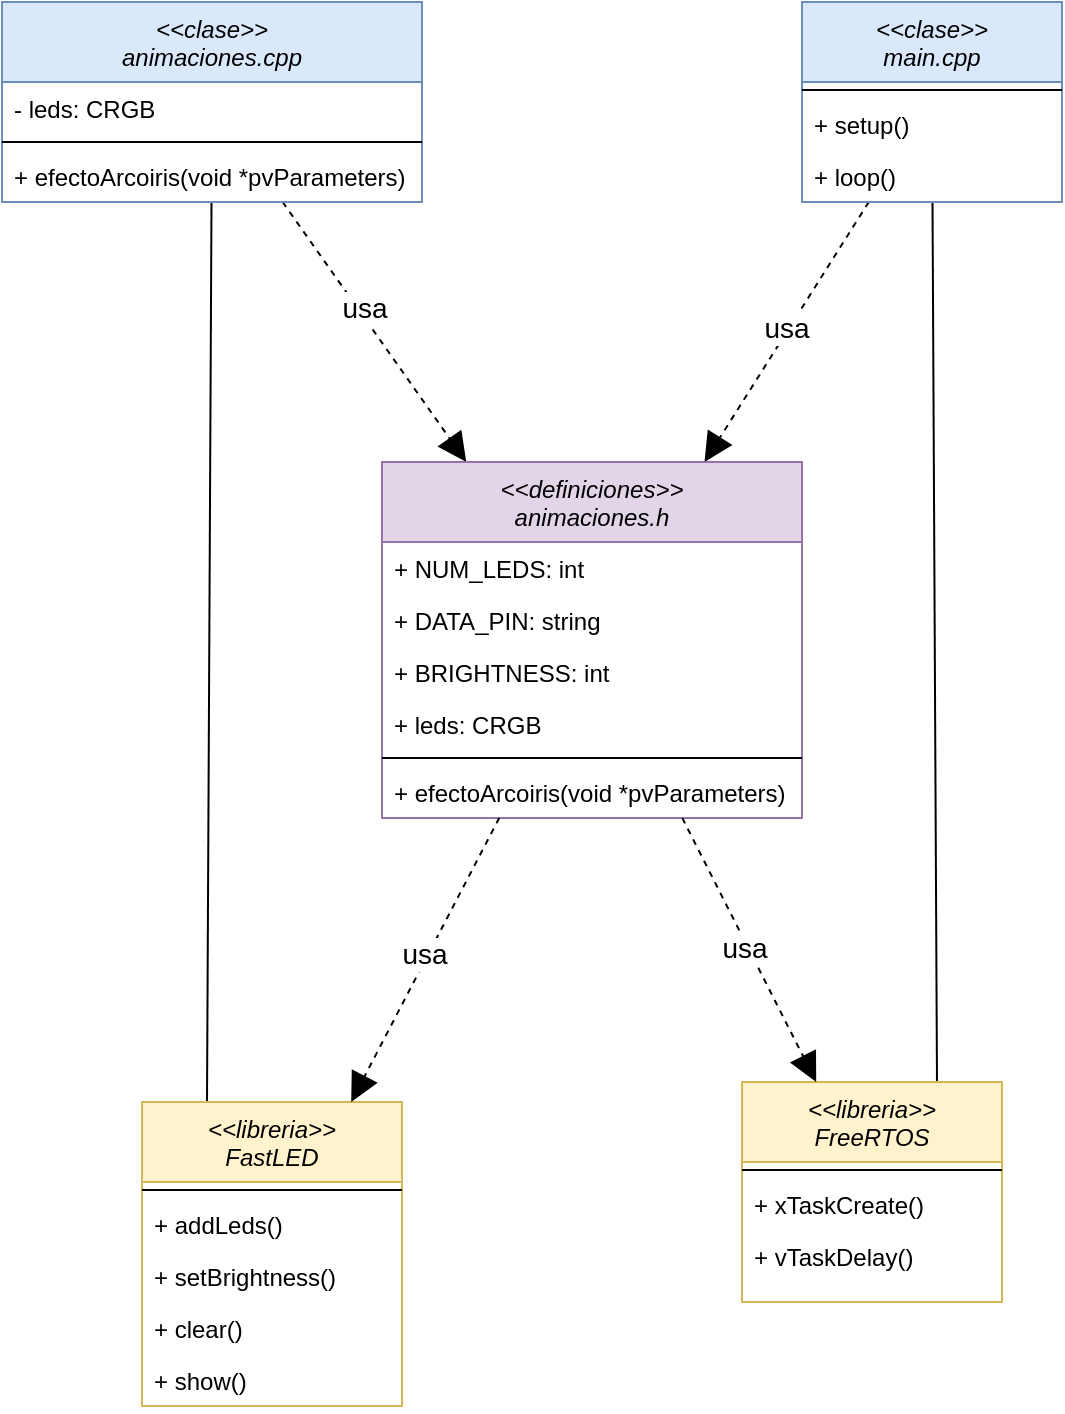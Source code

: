 <mxfile version="27.0.2" pages="4">
  <diagram name="Diagrama de clases" id="mBqgIYsODDlXeBaCzA0f">
    <mxGraphModel dx="1426" dy="840" grid="1" gridSize="10" guides="1" tooltips="1" connect="1" arrows="1" fold="1" page="1" pageScale="1" pageWidth="850" pageHeight="1100" math="0" shadow="0">
      <root>
        <mxCell id="0" />
        <mxCell id="1" parent="0" />
        <mxCell id="l3qbPvgiTWUTUQZr4_9m-32" style="rounded=0;orthogonalLoop=1;jettySize=auto;html=1;startSize=12;endSize=12;endArrow=block;endFill=1;dashed=1;" parent="1" source="l3qbPvgiTWUTUQZr4_9m-1" target="l3qbPvgiTWUTUQZr4_9m-13" edge="1">
          <mxGeometry relative="1" as="geometry" />
        </mxCell>
        <mxCell id="l3qbPvgiTWUTUQZr4_9m-33" value="&lt;font style=&quot;font-size: 14px;&quot;&gt;usa&lt;/font&gt;" style="edgeLabel;html=1;align=center;verticalAlign=middle;resizable=0;points=[];" parent="l3qbPvgiTWUTUQZr4_9m-32" vertex="1" connectable="0">
          <mxGeometry x="-0.164" y="2" relative="1" as="geometry">
            <mxPoint as="offset" />
          </mxGeometry>
        </mxCell>
        <mxCell id="l3qbPvgiTWUTUQZr4_9m-40" style="rounded=0;orthogonalLoop=1;jettySize=auto;html=1;entryX=0.25;entryY=0;entryDx=0;entryDy=0;endArrow=none;startFill=0;" parent="1" source="l3qbPvgiTWUTUQZr4_9m-1" target="l3qbPvgiTWUTUQZr4_9m-20" edge="1">
          <mxGeometry relative="1" as="geometry" />
        </mxCell>
        <mxCell id="l3qbPvgiTWUTUQZr4_9m-1" value="&lt;&lt;clase&gt;&gt;&#xa;animaciones.cpp" style="swimlane;fontStyle=2;align=center;verticalAlign=top;childLayout=stackLayout;horizontal=1;startSize=40;horizontalStack=0;resizeParent=1;resizeLast=0;collapsible=1;marginBottom=0;rounded=0;shadow=0;strokeWidth=1;fillColor=#dae8fc;strokeColor=#6c8ebf;" parent="1" vertex="1">
          <mxGeometry x="160" y="100" width="210" height="100" as="geometry">
            <mxRectangle x="230" y="140" width="160" height="26" as="alternateBounds" />
          </mxGeometry>
        </mxCell>
        <mxCell id="l3qbPvgiTWUTUQZr4_9m-2" value="- leds: CRGB" style="text;align=left;verticalAlign=top;spacingLeft=4;spacingRight=4;overflow=hidden;rotatable=0;points=[[0,0.5],[1,0.5]];portConstraint=eastwest;" parent="l3qbPvgiTWUTUQZr4_9m-1" vertex="1">
          <mxGeometry y="40" width="210" height="26" as="geometry" />
        </mxCell>
        <mxCell id="l3qbPvgiTWUTUQZr4_9m-5" value="" style="line;html=1;strokeWidth=1;align=left;verticalAlign=middle;spacingTop=-1;spacingLeft=3;spacingRight=3;rotatable=0;labelPosition=right;points=[];portConstraint=eastwest;" parent="l3qbPvgiTWUTUQZr4_9m-1" vertex="1">
          <mxGeometry y="66" width="210" height="8" as="geometry" />
        </mxCell>
        <mxCell id="l3qbPvgiTWUTUQZr4_9m-6" value="+ efectoArcoiris(void *pvParameters)" style="text;align=left;verticalAlign=top;spacingLeft=4;spacingRight=4;overflow=hidden;rotatable=0;points=[[0,0.5],[1,0.5]];portConstraint=eastwest;" parent="l3qbPvgiTWUTUQZr4_9m-1" vertex="1">
          <mxGeometry y="74" width="210" height="26" as="geometry" />
        </mxCell>
        <mxCell id="l3qbPvgiTWUTUQZr4_9m-34" style="rounded=0;orthogonalLoop=1;jettySize=auto;html=1;dashed=1;endArrow=block;endFill=1;startSize=10;endSize=12;" parent="1" source="l3qbPvgiTWUTUQZr4_9m-8" target="l3qbPvgiTWUTUQZr4_9m-13" edge="1">
          <mxGeometry relative="1" as="geometry" />
        </mxCell>
        <mxCell id="l3qbPvgiTWUTUQZr4_9m-35" value="&lt;font style=&quot;font-size: 14px;&quot;&gt;usa&lt;/font&gt;" style="edgeLabel;html=1;align=center;verticalAlign=middle;resizable=0;points=[];" parent="l3qbPvgiTWUTUQZr4_9m-34" vertex="1" connectable="0">
          <mxGeometry x="-0.026" y="-2" relative="1" as="geometry">
            <mxPoint as="offset" />
          </mxGeometry>
        </mxCell>
        <mxCell id="l3qbPvgiTWUTUQZr4_9m-41" style="rounded=0;orthogonalLoop=1;jettySize=auto;html=1;entryX=0.75;entryY=0;entryDx=0;entryDy=0;endArrow=none;startFill=0;" parent="1" source="l3qbPvgiTWUTUQZr4_9m-8" target="l3qbPvgiTWUTUQZr4_9m-26" edge="1">
          <mxGeometry relative="1" as="geometry" />
        </mxCell>
        <mxCell id="l3qbPvgiTWUTUQZr4_9m-8" value="&lt;&lt;clase&gt;&gt;&#xa;main.cpp" style="swimlane;fontStyle=2;align=center;verticalAlign=top;childLayout=stackLayout;horizontal=1;startSize=40;horizontalStack=0;resizeParent=1;resizeLast=0;collapsible=1;marginBottom=0;rounded=0;shadow=0;strokeWidth=1;fillColor=#dae8fc;strokeColor=#6c8ebf;" parent="1" vertex="1">
          <mxGeometry x="560" y="100" width="130" height="100" as="geometry">
            <mxRectangle x="230" y="140" width="160" height="26" as="alternateBounds" />
          </mxGeometry>
        </mxCell>
        <mxCell id="l3qbPvgiTWUTUQZr4_9m-10" value="" style="line;html=1;strokeWidth=1;align=left;verticalAlign=middle;spacingTop=-1;spacingLeft=3;spacingRight=3;rotatable=0;labelPosition=right;points=[];portConstraint=eastwest;" parent="l3qbPvgiTWUTUQZr4_9m-8" vertex="1">
          <mxGeometry y="40" width="130" height="8" as="geometry" />
        </mxCell>
        <mxCell id="l3qbPvgiTWUTUQZr4_9m-11" value="+ setup()" style="text;align=left;verticalAlign=top;spacingLeft=4;spacingRight=4;overflow=hidden;rotatable=0;points=[[0,0.5],[1,0.5]];portConstraint=eastwest;" parent="l3qbPvgiTWUTUQZr4_9m-8" vertex="1">
          <mxGeometry y="48" width="130" height="26" as="geometry" />
        </mxCell>
        <mxCell id="l3qbPvgiTWUTUQZr4_9m-12" value="+ loop()" style="text;align=left;verticalAlign=top;spacingLeft=4;spacingRight=4;overflow=hidden;rotatable=0;points=[[0,0.5],[1,0.5]];portConstraint=eastwest;" parent="l3qbPvgiTWUTUQZr4_9m-8" vertex="1">
          <mxGeometry y="74" width="130" height="26" as="geometry" />
        </mxCell>
        <mxCell id="l3qbPvgiTWUTUQZr4_9m-13" value="&lt;&lt;definiciones&gt;&gt;&#xa;animaciones.h" style="swimlane;fontStyle=2;align=center;verticalAlign=top;childLayout=stackLayout;horizontal=1;startSize=40;horizontalStack=0;resizeParent=1;resizeLast=0;collapsible=1;marginBottom=0;rounded=0;shadow=0;strokeWidth=1;fillColor=#e1d5e7;strokeColor=#9673a6;" parent="1" vertex="1">
          <mxGeometry x="350" y="330" width="210" height="178" as="geometry">
            <mxRectangle x="230" y="140" width="160" height="26" as="alternateBounds" />
          </mxGeometry>
        </mxCell>
        <mxCell id="l3qbPvgiTWUTUQZr4_9m-17" value="+ NUM_LEDS: int" style="text;align=left;verticalAlign=top;spacingLeft=4;spacingRight=4;overflow=hidden;rotatable=0;points=[[0,0.5],[1,0.5]];portConstraint=eastwest;" parent="l3qbPvgiTWUTUQZr4_9m-13" vertex="1">
          <mxGeometry y="40" width="210" height="26" as="geometry" />
        </mxCell>
        <mxCell id="l3qbPvgiTWUTUQZr4_9m-18" value="+ DATA_PIN: string" style="text;align=left;verticalAlign=top;spacingLeft=4;spacingRight=4;overflow=hidden;rotatable=0;points=[[0,0.5],[1,0.5]];portConstraint=eastwest;" parent="l3qbPvgiTWUTUQZr4_9m-13" vertex="1">
          <mxGeometry y="66" width="210" height="26" as="geometry" />
        </mxCell>
        <mxCell id="l3qbPvgiTWUTUQZr4_9m-19" value="+ BRIGHTNESS: int" style="text;align=left;verticalAlign=top;spacingLeft=4;spacingRight=4;overflow=hidden;rotatable=0;points=[[0,0.5],[1,0.5]];portConstraint=eastwest;" parent="l3qbPvgiTWUTUQZr4_9m-13" vertex="1">
          <mxGeometry y="92" width="210" height="26" as="geometry" />
        </mxCell>
        <mxCell id="l3qbPvgiTWUTUQZr4_9m-14" value="+ leds: CRGB" style="text;align=left;verticalAlign=top;spacingLeft=4;spacingRight=4;overflow=hidden;rotatable=0;points=[[0,0.5],[1,0.5]];portConstraint=eastwest;" parent="l3qbPvgiTWUTUQZr4_9m-13" vertex="1">
          <mxGeometry y="118" width="210" height="26" as="geometry" />
        </mxCell>
        <mxCell id="l3qbPvgiTWUTUQZr4_9m-15" value="" style="line;html=1;strokeWidth=1;align=left;verticalAlign=middle;spacingTop=-1;spacingLeft=3;spacingRight=3;rotatable=0;labelPosition=right;points=[];portConstraint=eastwest;" parent="l3qbPvgiTWUTUQZr4_9m-13" vertex="1">
          <mxGeometry y="144" width="210" height="8" as="geometry" />
        </mxCell>
        <mxCell id="l3qbPvgiTWUTUQZr4_9m-16" value="+ efectoArcoiris(void *pvParameters)" style="text;align=left;verticalAlign=top;spacingLeft=4;spacingRight=4;overflow=hidden;rotatable=0;points=[[0,0.5],[1,0.5]];portConstraint=eastwest;" parent="l3qbPvgiTWUTUQZr4_9m-13" vertex="1">
          <mxGeometry y="152" width="210" height="26" as="geometry" />
        </mxCell>
        <mxCell id="l3qbPvgiTWUTUQZr4_9m-20" value="&lt;&lt;libreria&gt;&gt;&#xa;FastLED" style="swimlane;fontStyle=2;align=center;verticalAlign=top;childLayout=stackLayout;horizontal=1;startSize=40;horizontalStack=0;resizeParent=1;resizeLast=0;collapsible=1;marginBottom=0;rounded=0;shadow=0;strokeWidth=1;fillColor=#fff2cc;strokeColor=#d6b656;" parent="1" vertex="1">
          <mxGeometry x="230" y="650" width="130" height="152" as="geometry">
            <mxRectangle x="230" y="140" width="160" height="26" as="alternateBounds" />
          </mxGeometry>
        </mxCell>
        <mxCell id="l3qbPvgiTWUTUQZr4_9m-21" value="" style="line;html=1;strokeWidth=1;align=left;verticalAlign=middle;spacingTop=-1;spacingLeft=3;spacingRight=3;rotatable=0;labelPosition=right;points=[];portConstraint=eastwest;" parent="l3qbPvgiTWUTUQZr4_9m-20" vertex="1">
          <mxGeometry y="40" width="130" height="8" as="geometry" />
        </mxCell>
        <mxCell id="l3qbPvgiTWUTUQZr4_9m-22" value="+ addLeds()" style="text;align=left;verticalAlign=top;spacingLeft=4;spacingRight=4;overflow=hidden;rotatable=0;points=[[0,0.5],[1,0.5]];portConstraint=eastwest;" parent="l3qbPvgiTWUTUQZr4_9m-20" vertex="1">
          <mxGeometry y="48" width="130" height="26" as="geometry" />
        </mxCell>
        <mxCell id="l3qbPvgiTWUTUQZr4_9m-23" value="+ setBrightness()" style="text;align=left;verticalAlign=top;spacingLeft=4;spacingRight=4;overflow=hidden;rotatable=0;points=[[0,0.5],[1,0.5]];portConstraint=eastwest;" parent="l3qbPvgiTWUTUQZr4_9m-20" vertex="1">
          <mxGeometry y="74" width="130" height="26" as="geometry" />
        </mxCell>
        <mxCell id="l3qbPvgiTWUTUQZr4_9m-25" value="+ clear()" style="text;align=left;verticalAlign=top;spacingLeft=4;spacingRight=4;overflow=hidden;rotatable=0;points=[[0,0.5],[1,0.5]];portConstraint=eastwest;" parent="l3qbPvgiTWUTUQZr4_9m-20" vertex="1">
          <mxGeometry y="100" width="130" height="26" as="geometry" />
        </mxCell>
        <mxCell id="l3qbPvgiTWUTUQZr4_9m-24" value="+ show()" style="text;align=left;verticalAlign=top;spacingLeft=4;spacingRight=4;overflow=hidden;rotatable=0;points=[[0,0.5],[1,0.5]];portConstraint=eastwest;" parent="l3qbPvgiTWUTUQZr4_9m-20" vertex="1">
          <mxGeometry y="126" width="130" height="26" as="geometry" />
        </mxCell>
        <mxCell id="l3qbPvgiTWUTUQZr4_9m-26" value="&lt;&lt;libreria&gt;&gt;&#xa;FreeRTOS" style="swimlane;fontStyle=2;align=center;verticalAlign=top;childLayout=stackLayout;horizontal=1;startSize=40;horizontalStack=0;resizeParent=1;resizeLast=0;collapsible=1;marginBottom=0;rounded=0;shadow=0;strokeWidth=1;fillColor=#fff2cc;strokeColor=#d6b656;" parent="1" vertex="1">
          <mxGeometry x="530" y="640" width="130" height="110" as="geometry">
            <mxRectangle x="230" y="140" width="160" height="26" as="alternateBounds" />
          </mxGeometry>
        </mxCell>
        <mxCell id="l3qbPvgiTWUTUQZr4_9m-27" value="" style="line;html=1;strokeWidth=1;align=left;verticalAlign=middle;spacingTop=-1;spacingLeft=3;spacingRight=3;rotatable=0;labelPosition=right;points=[];portConstraint=eastwest;" parent="l3qbPvgiTWUTUQZr4_9m-26" vertex="1">
          <mxGeometry y="40" width="130" height="8" as="geometry" />
        </mxCell>
        <mxCell id="l3qbPvgiTWUTUQZr4_9m-28" value="+ xTaskCreate()" style="text;align=left;verticalAlign=top;spacingLeft=4;spacingRight=4;overflow=hidden;rotatable=0;points=[[0,0.5],[1,0.5]];portConstraint=eastwest;" parent="l3qbPvgiTWUTUQZr4_9m-26" vertex="1">
          <mxGeometry y="48" width="130" height="26" as="geometry" />
        </mxCell>
        <mxCell id="l3qbPvgiTWUTUQZr4_9m-29" value="+ vTaskDelay()" style="text;align=left;verticalAlign=top;spacingLeft=4;spacingRight=4;overflow=hidden;rotatable=0;points=[[0,0.5],[1,0.5]];portConstraint=eastwest;" parent="l3qbPvgiTWUTUQZr4_9m-26" vertex="1">
          <mxGeometry y="74" width="130" height="26" as="geometry" />
        </mxCell>
        <mxCell id="N6KV1TKhebPqAnHFctdG-2" style="rounded=0;orthogonalLoop=1;jettySize=auto;html=1;dashed=1;endArrow=block;endFill=1;startSize=10;endSize=12;" edge="1" parent="1" source="l3qbPvgiTWUTUQZr4_9m-13" target="l3qbPvgiTWUTUQZr4_9m-26">
          <mxGeometry relative="1" as="geometry">
            <mxPoint x="603" y="210" as="sourcePoint" />
            <mxPoint x="521" y="340" as="targetPoint" />
          </mxGeometry>
        </mxCell>
        <mxCell id="N6KV1TKhebPqAnHFctdG-3" value="&lt;font style=&quot;font-size: 14px;&quot;&gt;usa&lt;/font&gt;" style="edgeLabel;html=1;align=center;verticalAlign=middle;resizable=0;points=[];" vertex="1" connectable="0" parent="N6KV1TKhebPqAnHFctdG-2">
          <mxGeometry x="-0.026" y="-2" relative="1" as="geometry">
            <mxPoint as="offset" />
          </mxGeometry>
        </mxCell>
        <mxCell id="N6KV1TKhebPqAnHFctdG-4" style="rounded=0;orthogonalLoop=1;jettySize=auto;html=1;dashed=1;endArrow=block;endFill=1;startSize=10;endSize=12;" edge="1" parent="1" source="l3qbPvgiTWUTUQZr4_9m-13" target="l3qbPvgiTWUTUQZr4_9m-20">
          <mxGeometry relative="1" as="geometry">
            <mxPoint x="613" y="220" as="sourcePoint" />
            <mxPoint x="531" y="350" as="targetPoint" />
          </mxGeometry>
        </mxCell>
        <mxCell id="N6KV1TKhebPqAnHFctdG-5" value="&lt;font style=&quot;font-size: 14px;&quot;&gt;usa&lt;/font&gt;" style="edgeLabel;html=1;align=center;verticalAlign=middle;resizable=0;points=[];" vertex="1" connectable="0" parent="N6KV1TKhebPqAnHFctdG-4">
          <mxGeometry x="-0.026" y="-2" relative="1" as="geometry">
            <mxPoint as="offset" />
          </mxGeometry>
        </mxCell>
      </root>
    </mxGraphModel>
  </diagram>
  <diagram id="3qcr_gW-0u9dTxTHYvAn" name="Diagrama de secuencias">
    <mxGraphModel dx="2377" dy="1400" grid="1" gridSize="10" guides="1" tooltips="1" connect="1" arrows="1" fold="1" page="1" pageScale="1" pageWidth="850" pageHeight="1100" math="0" shadow="0">
      <root>
        <mxCell id="0" />
        <mxCell id="1" parent="0" />
        <mxCell id="D7gk6sE3_P-QkRVcqVMX-1" style="edgeStyle=orthogonalEdgeStyle;rounded=0;orthogonalLoop=1;jettySize=auto;html=1;endArrow=none;startFill=0;dashed=1;strokeWidth=2;" edge="1" parent="1" source="D7gk6sE3_P-QkRVcqVMX-31">
          <mxGeometry relative="1" as="geometry">
            <mxPoint x="195" y="1480" as="targetPoint" />
          </mxGeometry>
        </mxCell>
        <mxCell id="D7gk6sE3_P-QkRVcqVMX-2" value="&lt;font style=&quot;font-size: 16px;&quot;&gt;main&lt;/font&gt;" style="rounded=0;whiteSpace=wrap;html=1;strokeWidth=2;fillColor=#f8cecc;strokeColor=#b85450;fontStyle=1" vertex="1" parent="1">
          <mxGeometry x="150" y="80" width="90" height="40" as="geometry" />
        </mxCell>
        <mxCell id="D7gk6sE3_P-QkRVcqVMX-3" style="edgeStyle=orthogonalEdgeStyle;rounded=0;orthogonalLoop=1;jettySize=auto;html=1;strokeWidth=2;endArrow=none;startFill=0;dashed=1;exitX=0.5;exitY=1;exitDx=0;exitDy=0;" edge="1" parent="1" source="D7gk6sE3_P-QkRVcqVMX-52">
          <mxGeometry relative="1" as="geometry">
            <mxPoint x="365" y="1480" as="targetPoint" />
            <mxPoint x="380" y="1490" as="sourcePoint" />
          </mxGeometry>
        </mxCell>
        <mxCell id="D7gk6sE3_P-QkRVcqVMX-4" value="&lt;font style=&quot;font-size: 16px;&quot;&gt;FastLED&lt;/font&gt;" style="rounded=0;whiteSpace=wrap;html=1;strokeWidth=2;fillColor=#f8cecc;strokeColor=#b85450;fontStyle=1" vertex="1" parent="1">
          <mxGeometry x="320" y="80" width="90" height="40" as="geometry" />
        </mxCell>
        <mxCell id="D7gk6sE3_P-QkRVcqVMX-5" style="edgeStyle=orthogonalEdgeStyle;rounded=0;orthogonalLoop=1;jettySize=auto;html=1;strokeWidth=2;endArrow=none;startFill=0;dashed=1;entryX=0.5;entryY=1;entryDx=0;entryDy=0;" edge="1" parent="1" source="D7gk6sE3_P-QkRVcqVMX-58" target="D7gk6sE3_P-QkRVcqVMX-22">
          <mxGeometry relative="1" as="geometry">
            <mxPoint x="570" y="740" as="targetPoint" />
            <mxPoint x="525" y="1570" as="sourcePoint" />
          </mxGeometry>
        </mxCell>
        <mxCell id="D7gk6sE3_P-QkRVcqVMX-6" value="&lt;span style=&quot;font-size: 16px;&quot;&gt;FreeRTOS&lt;/span&gt;" style="rounded=0;whiteSpace=wrap;html=1;strokeWidth=2;fillColor=#f8cecc;strokeColor=#b85450;fontStyle=1" vertex="1" parent="1">
          <mxGeometry x="480" y="80" width="90" height="40" as="geometry" />
        </mxCell>
        <mxCell id="D7gk6sE3_P-QkRVcqVMX-7" style="edgeStyle=orthogonalEdgeStyle;rounded=0;orthogonalLoop=1;jettySize=auto;html=1;strokeWidth=2;endArrow=none;startFill=0;dashed=1;" edge="1" parent="1" source="D7gk6sE3_P-QkRVcqVMX-54">
          <mxGeometry relative="1" as="geometry">
            <mxPoint x="715" y="1480" as="targetPoint" />
          </mxGeometry>
        </mxCell>
        <mxCell id="D7gk6sE3_P-QkRVcqVMX-8" value="&lt;span style=&quot;font-size: 16px;&quot;&gt;tareaEfectoArcoiris&lt;/span&gt;" style="rounded=0;whiteSpace=wrap;html=1;strokeWidth=2;fillColor=#f8cecc;strokeColor=#b85450;fontStyle=1" vertex="1" parent="1">
          <mxGeometry x="635" y="80" width="160" height="40" as="geometry" />
        </mxCell>
        <mxCell id="D7gk6sE3_P-QkRVcqVMX-9" style="edgeStyle=orthogonalEdgeStyle;rounded=0;orthogonalLoop=1;jettySize=auto;html=1;strokeWidth=2;endArrow=none;startFill=0;dashed=1;" edge="1" parent="1" source="D7gk6sE3_P-QkRVcqVMX-51">
          <mxGeometry relative="1" as="geometry">
            <mxPoint x="925" y="1480" as="targetPoint" />
          </mxGeometry>
        </mxCell>
        <mxCell id="D7gk6sE3_P-QkRVcqVMX-10" value="&lt;span style=&quot;font-size: 16px;&quot;&gt;Leds&lt;/span&gt;" style="rounded=0;whiteSpace=wrap;html=1;strokeWidth=2;fillColor=#f8cecc;strokeColor=#b85450;fontStyle=1" vertex="1" parent="1">
          <mxGeometry x="880" y="80" width="90" height="40" as="geometry" />
        </mxCell>
        <mxCell id="D7gk6sE3_P-QkRVcqVMX-11" value="" style="endArrow=classic;html=1;rounded=0;strokeWidth=2;" edge="1" parent="1">
          <mxGeometry width="50" height="50" relative="1" as="geometry">
            <mxPoint x="200" y="200" as="sourcePoint" />
            <mxPoint x="350" y="200" as="targetPoint" />
          </mxGeometry>
        </mxCell>
        <mxCell id="D7gk6sE3_P-QkRVcqVMX-12" value="" style="edgeStyle=orthogonalEdgeStyle;rounded=0;orthogonalLoop=1;jettySize=auto;html=1;endArrow=none;startFill=0;dashed=1;strokeWidth=2;" edge="1" parent="1" source="D7gk6sE3_P-QkRVcqVMX-2" target="D7gk6sE3_P-QkRVcqVMX-29">
          <mxGeometry relative="1" as="geometry">
            <mxPoint x="195" y="640" as="targetPoint" />
            <mxPoint x="195" y="120" as="sourcePoint" />
          </mxGeometry>
        </mxCell>
        <mxCell id="D7gk6sE3_P-QkRVcqVMX-13" value="&lt;div&gt;&lt;font style=&quot;font-size: 15px;&quot;&gt;Agrega led&lt;/font&gt;&lt;/div&gt;&lt;font style=&quot;font-size: 15px;&quot;&gt;addLeds()&lt;/font&gt;" style="text;html=1;align=center;verticalAlign=middle;resizable=0;points=[];autosize=1;strokeColor=none;fillColor=none;" vertex="1" parent="1">
          <mxGeometry x="230" y="150" width="100" height="50" as="geometry" />
        </mxCell>
        <mxCell id="D7gk6sE3_P-QkRVcqVMX-14" value="" style="endArrow=classic;html=1;rounded=0;strokeWidth=2;entryX=1.042;entryY=1;entryDx=0;entryDy=0;entryPerimeter=0;" edge="1" parent="1" target="D7gk6sE3_P-QkRVcqVMX-15">
          <mxGeometry width="50" height="50" relative="1" as="geometry">
            <mxPoint x="200" y="280" as="sourcePoint" />
            <mxPoint x="360" y="280" as="targetPoint" />
          </mxGeometry>
        </mxCell>
        <mxCell id="D7gk6sE3_P-QkRVcqVMX-15" value="&lt;div&gt;&lt;font style=&quot;font-size: 15px;&quot;&gt;Ajusta brillo&lt;/font&gt;&lt;/div&gt;&lt;font style=&quot;font-size: 15px;&quot;&gt;setBrightness()&lt;/font&gt;" style="text;html=1;align=center;verticalAlign=middle;resizable=0;points=[];autosize=1;strokeColor=none;fillColor=none;" vertex="1" parent="1">
          <mxGeometry x="227.5" y="230" width="120" height="50" as="geometry" />
        </mxCell>
        <mxCell id="D7gk6sE3_P-QkRVcqVMX-16" value="" style="endArrow=classic;html=1;rounded=0;strokeWidth=2;" edge="1" parent="1">
          <mxGeometry width="50" height="50" relative="1" as="geometry">
            <mxPoint x="202.5" y="360" as="sourcePoint" />
            <mxPoint x="350" y="360" as="targetPoint" />
          </mxGeometry>
        </mxCell>
        <mxCell id="D7gk6sE3_P-QkRVcqVMX-17" value="&lt;div&gt;&lt;font style=&quot;font-size: 15px;&quot;&gt;Limpia leds&lt;/font&gt;&lt;/div&gt;&lt;font style=&quot;font-size: 15px;&quot;&gt;clear()&lt;/font&gt;" style="text;html=1;align=center;verticalAlign=middle;resizable=0;points=[];autosize=1;strokeColor=none;fillColor=none;" vertex="1" parent="1">
          <mxGeometry x="230" y="310" width="100" height="50" as="geometry" />
        </mxCell>
        <mxCell id="D7gk6sE3_P-QkRVcqVMX-18" value="" style="endArrow=classic;html=1;rounded=0;strokeWidth=2;" edge="1" parent="1">
          <mxGeometry width="50" height="50" relative="1" as="geometry">
            <mxPoint x="202.5" y="440" as="sourcePoint" />
            <mxPoint x="350" y="440" as="targetPoint" />
          </mxGeometry>
        </mxCell>
        <mxCell id="D7gk6sE3_P-QkRVcqVMX-19" value="&lt;div&gt;&lt;font style=&quot;font-size: 15px;&quot;&gt;Actualiza leds&lt;/font&gt;&lt;/div&gt;&lt;font style=&quot;font-size: 15px;&quot;&gt;show()&lt;/font&gt;" style="text;html=1;align=center;verticalAlign=middle;resizable=0;points=[];autosize=1;strokeColor=none;fillColor=none;" vertex="1" parent="1">
          <mxGeometry x="220" y="390" width="120" height="50" as="geometry" />
        </mxCell>
        <mxCell id="D7gk6sE3_P-QkRVcqVMX-20" value="" style="edgeStyle=orthogonalEdgeStyle;rounded=0;orthogonalLoop=1;jettySize=auto;html=1;strokeWidth=2;endArrow=none;startFill=0;dashed=1;" edge="1" parent="1" source="D7gk6sE3_P-QkRVcqVMX-4" target="D7gk6sE3_P-QkRVcqVMX-47">
          <mxGeometry relative="1" as="geometry">
            <mxPoint x="365" y="640" as="targetPoint" />
            <mxPoint x="365" y="120" as="sourcePoint" />
          </mxGeometry>
        </mxCell>
        <mxCell id="D7gk6sE3_P-QkRVcqVMX-21" value="" style="edgeStyle=orthogonalEdgeStyle;rounded=0;orthogonalLoop=1;jettySize=auto;html=1;strokeWidth=2;endArrow=none;startFill=0;dashed=1;" edge="1" parent="1" source="D7gk6sE3_P-QkRVcqVMX-6" target="D7gk6sE3_P-QkRVcqVMX-22">
          <mxGeometry relative="1" as="geometry">
            <mxPoint x="525" y="640" as="targetPoint" />
            <mxPoint x="525" y="120" as="sourcePoint" />
          </mxGeometry>
        </mxCell>
        <mxCell id="D7gk6sE3_P-QkRVcqVMX-22" value="" style="rounded=0;whiteSpace=wrap;html=1;fillColor=#f8cecc;strokeColor=#b85450;" vertex="1" parent="1">
          <mxGeometry x="517.5" y="600" width="15" height="320" as="geometry" />
        </mxCell>
        <mxCell id="D7gk6sE3_P-QkRVcqVMX-23" value="" style="endArrow=classic;html=1;rounded=0;strokeWidth=2;" edge="1" parent="1">
          <mxGeometry width="50" height="50" relative="1" as="geometry">
            <mxPoint x="202.5" y="640" as="sourcePoint" />
            <mxPoint x="515" y="640" as="targetPoint" />
          </mxGeometry>
        </mxCell>
        <mxCell id="D7gk6sE3_P-QkRVcqVMX-24" value="&lt;div&gt;&lt;font style=&quot;font-size: 15px;&quot;&gt;Configura tarea&lt;/font&gt;&lt;/div&gt;&lt;font style=&quot;font-size: 15px;&quot;&gt;xTaskCreate()&lt;/font&gt;" style="text;html=1;align=center;verticalAlign=middle;resizable=0;points=[];autosize=1;strokeColor=none;fillColor=none;" vertex="1" parent="1">
          <mxGeometry x="220" y="590" width="130" height="50" as="geometry" />
        </mxCell>
        <mxCell id="D7gk6sE3_P-QkRVcqVMX-25" value="" style="endArrow=classic;html=1;rounded=0;strokeWidth=2;" edge="1" parent="1">
          <mxGeometry width="50" height="50" relative="1" as="geometry">
            <mxPoint x="532.5" y="720" as="sourcePoint" />
            <mxPoint x="702.5" y="720" as="targetPoint" />
          </mxGeometry>
        </mxCell>
        <mxCell id="D7gk6sE3_P-QkRVcqVMX-26" value="&lt;font style=&quot;font-size: 15px;&quot;&gt;Crea la tarea&lt;/font&gt;" style="text;html=1;align=center;verticalAlign=middle;resizable=0;points=[];autosize=1;strokeColor=none;fillColor=none;" vertex="1" parent="1">
          <mxGeometry x="556.25" y="680" width="110" height="30" as="geometry" />
        </mxCell>
        <mxCell id="D7gk6sE3_P-QkRVcqVMX-27" value="" style="edgeStyle=orthogonalEdgeStyle;rounded=0;orthogonalLoop=1;jettySize=auto;html=1;strokeWidth=2;endArrow=none;startFill=0;dashed=1;" edge="1" parent="1" source="D7gk6sE3_P-QkRVcqVMX-8" target="D7gk6sE3_P-QkRVcqVMX-28">
          <mxGeometry relative="1" as="geometry">
            <mxPoint x="715" y="640" as="targetPoint" />
            <mxPoint x="715" y="120" as="sourcePoint" />
          </mxGeometry>
        </mxCell>
        <mxCell id="D7gk6sE3_P-QkRVcqVMX-28" value="" style="rounded=0;whiteSpace=wrap;html=1;fillColor=#f8cecc;strokeColor=#b85450;" vertex="1" parent="1">
          <mxGeometry x="707.5" y="680" width="15" height="80" as="geometry" />
        </mxCell>
        <mxCell id="D7gk6sE3_P-QkRVcqVMX-29" value="" style="rounded=0;whiteSpace=wrap;html=1;fillColor=#f8cecc;strokeColor=#b85450;" vertex="1" parent="1">
          <mxGeometry x="187.5" y="160" width="15" height="520" as="geometry" />
        </mxCell>
        <mxCell id="D7gk6sE3_P-QkRVcqVMX-30" value="" style="edgeStyle=orthogonalEdgeStyle;rounded=0;orthogonalLoop=1;jettySize=auto;html=1;endArrow=none;startFill=0;dashed=1;strokeWidth=2;" edge="1" parent="1" source="D7gk6sE3_P-QkRVcqVMX-29" target="D7gk6sE3_P-QkRVcqVMX-31">
          <mxGeometry relative="1" as="geometry">
            <mxPoint x="195" y="910" as="targetPoint" />
            <mxPoint x="195" y="560" as="sourcePoint" />
          </mxGeometry>
        </mxCell>
        <mxCell id="D7gk6sE3_P-QkRVcqVMX-31" value="" style="rounded=0;whiteSpace=wrap;html=1;fillColor=#f8cecc;strokeColor=#b85450;" vertex="1" parent="1">
          <mxGeometry x="187.5" y="760" width="15" height="80" as="geometry" />
        </mxCell>
        <mxCell id="D7gk6sE3_P-QkRVcqVMX-32" value="" style="endArrow=classic;html=1;rounded=0;strokeWidth=2;" edge="1" parent="1">
          <mxGeometry width="50" height="50" relative="1" as="geometry">
            <mxPoint x="202.5" y="800" as="sourcePoint" />
            <mxPoint x="515" y="800" as="targetPoint" />
          </mxGeometry>
        </mxCell>
        <mxCell id="D7gk6sE3_P-QkRVcqVMX-33" value="&lt;div&gt;&lt;font style=&quot;font-size: 15px;&quot;&gt;Inicia programador&lt;/font&gt;&lt;/div&gt;&lt;font style=&quot;font-size: 15px;&quot;&gt;vTaskStartScheduler()&lt;/font&gt;" style="text;html=1;align=center;verticalAlign=middle;resizable=0;points=[];autosize=1;strokeColor=none;fillColor=none;" vertex="1" parent="1">
          <mxGeometry x="202.5" y="750" width="170" height="50" as="geometry" />
        </mxCell>
        <mxCell id="D7gk6sE3_P-QkRVcqVMX-34" value="" style="endArrow=classic;html=1;rounded=0;strokeWidth=2;" edge="1" parent="1">
          <mxGeometry width="50" height="50" relative="1" as="geometry">
            <mxPoint x="533.75" y="879" as="sourcePoint" />
            <mxPoint x="703.75" y="879" as="targetPoint" />
          </mxGeometry>
        </mxCell>
        <mxCell id="D7gk6sE3_P-QkRVcqVMX-35" value="&lt;font style=&quot;font-size: 15px;&quot;&gt;Ejecuta la tarea&lt;/font&gt;" style="text;html=1;align=center;verticalAlign=middle;resizable=0;points=[];autosize=1;strokeColor=none;fillColor=none;" vertex="1" parent="1">
          <mxGeometry x="551.25" y="840" width="130" height="30" as="geometry" />
        </mxCell>
        <mxCell id="D7gk6sE3_P-QkRVcqVMX-36" value="" style="edgeStyle=orthogonalEdgeStyle;rounded=0;orthogonalLoop=1;jettySize=auto;html=1;strokeWidth=2;endArrow=none;startFill=0;dashed=1;" edge="1" parent="1" source="D7gk6sE3_P-QkRVcqVMX-28" target="D7gk6sE3_P-QkRVcqVMX-37">
          <mxGeometry relative="1" as="geometry">
            <mxPoint x="715" y="900" as="targetPoint" />
            <mxPoint x="715" y="640" as="sourcePoint" />
          </mxGeometry>
        </mxCell>
        <mxCell id="D7gk6sE3_P-QkRVcqVMX-37" value="" style="rounded=0;whiteSpace=wrap;html=1;fillColor=#f8cecc;strokeColor=#b85450;" vertex="1" parent="1">
          <mxGeometry x="707.5" y="840" width="15" height="320" as="geometry" />
        </mxCell>
        <mxCell id="D7gk6sE3_P-QkRVcqVMX-38" style="edgeStyle=orthogonalEdgeStyle;rounded=0;orthogonalLoop=1;jettySize=auto;html=1;endSize=6;strokeWidth=2;entryX=1.1;entryY=0.4;entryDx=0;entryDy=0;entryPerimeter=0;" edge="1" parent="1">
          <mxGeometry relative="1" as="geometry">
            <mxPoint x="722.5" y="1000" as="sourcePoint" />
            <mxPoint x="722.5" y="1040" as="targetPoint" />
            <Array as="points">
              <mxPoint x="748.5" y="1001" />
              <mxPoint x="748.5" y="1040" />
            </Array>
          </mxGeometry>
        </mxCell>
        <mxCell id="D7gk6sE3_P-QkRVcqVMX-39" value="&lt;font style=&quot;font-size: 15px;&quot;&gt;calcula nuevos&lt;/font&gt;&lt;div&gt;&lt;span style=&quot;font-size: 15px; background-color: transparent; color: light-dark(rgb(0, 0, 0), rgb(255, 255, 255));&quot;&gt;colores&lt;/span&gt;&lt;/div&gt;" style="text;html=1;align=center;verticalAlign=middle;resizable=0;points=[];autosize=1;strokeColor=none;fillColor=none;" vertex="1" parent="1">
          <mxGeometry x="750" y="1000" width="120" height="50" as="geometry" />
        </mxCell>
        <mxCell id="D7gk6sE3_P-QkRVcqVMX-40" value="" style="edgeStyle=orthogonalEdgeStyle;rounded=0;orthogonalLoop=1;jettySize=auto;html=1;strokeWidth=2;endArrow=none;startFill=0;dashed=1;" edge="1" parent="1" source="D7gk6sE3_P-QkRVcqVMX-47" target="D7gk6sE3_P-QkRVcqVMX-52">
          <mxGeometry relative="1" as="geometry">
            <mxPoint x="365" y="1220" as="targetPoint" />
            <mxPoint x="365" y="480" as="sourcePoint" />
          </mxGeometry>
        </mxCell>
        <mxCell id="D7gk6sE3_P-QkRVcqVMX-41" value="" style="endArrow=classic;html=1;rounded=0;strokeWidth=2;" edge="1" parent="1">
          <mxGeometry width="50" height="50" relative="1" as="geometry">
            <mxPoint x="707.5" y="1119.0" as="sourcePoint" />
            <mxPoint x="380" y="1119.0" as="targetPoint" />
          </mxGeometry>
        </mxCell>
        <mxCell id="D7gk6sE3_P-QkRVcqVMX-42" value="&lt;font style=&quot;font-size: 15px;&quot;&gt;Solicita actualizar leds&lt;/font&gt;&lt;div&gt;&lt;font style=&quot;font-size: 15px;&quot;&gt;show()&lt;/font&gt;&lt;/div&gt;" style="text;html=1;align=center;verticalAlign=middle;resizable=0;points=[];autosize=1;strokeColor=none;fillColor=none;" vertex="1" parent="1">
          <mxGeometry x="530" y="1069.0" width="170" height="50" as="geometry" />
        </mxCell>
        <mxCell id="D7gk6sE3_P-QkRVcqVMX-43" value="" style="edgeStyle=orthogonalEdgeStyle;rounded=0;orthogonalLoop=1;jettySize=auto;html=1;strokeWidth=2;endArrow=none;startFill=0;dashed=1;" edge="1" parent="1" source="D7gk6sE3_P-QkRVcqVMX-10" target="D7gk6sE3_P-QkRVcqVMX-44">
          <mxGeometry relative="1" as="geometry">
            <mxPoint x="925" y="640" as="targetPoint" />
            <mxPoint x="925" y="120" as="sourcePoint" />
          </mxGeometry>
        </mxCell>
        <mxCell id="D7gk6sE3_P-QkRVcqVMX-44" value="" style="rounded=0;whiteSpace=wrap;html=1;fillColor=#f8cecc;strokeColor=#b85450;" vertex="1" parent="1">
          <mxGeometry x="917.5" y="480" width="15" height="80" as="geometry" />
        </mxCell>
        <mxCell id="D7gk6sE3_P-QkRVcqVMX-45" value="" style="endArrow=classic;html=1;rounded=0;strokeWidth=2;" edge="1" parent="1">
          <mxGeometry width="50" height="50" relative="1" as="geometry">
            <mxPoint x="370" y="520" as="sourcePoint" />
            <mxPoint x="910" y="520" as="targetPoint" />
          </mxGeometry>
        </mxCell>
        <mxCell id="D7gk6sE3_P-QkRVcqVMX-46" value="&lt;div&gt;&lt;font style=&quot;font-size: 15px;&quot;&gt;Actualiza fisicamente&lt;/font&gt;&lt;/div&gt;" style="text;html=1;align=center;verticalAlign=middle;resizable=0;points=[];autosize=1;strokeColor=none;fillColor=none;" vertex="1" parent="1">
          <mxGeometry x="538.75" y="490" width="160" height="30" as="geometry" />
        </mxCell>
        <mxCell id="D7gk6sE3_P-QkRVcqVMX-47" value="" style="rounded=0;whiteSpace=wrap;html=1;fillColor=#f8cecc;strokeColor=#b85450;" vertex="1" parent="1">
          <mxGeometry x="357.5" y="160" width="15" height="400" as="geometry" />
        </mxCell>
        <mxCell id="D7gk6sE3_P-QkRVcqVMX-48" value="&lt;div&gt;&lt;font style=&quot;font-size: 15px;&quot;&gt;Actualiza fisicamente&lt;/font&gt;&lt;/div&gt;" style="text;html=1;align=center;verticalAlign=middle;resizable=0;points=[];autosize=1;strokeColor=none;fillColor=none;" vertex="1" parent="1">
          <mxGeometry x="536.25" y="1170" width="160" height="30" as="geometry" />
        </mxCell>
        <mxCell id="D7gk6sE3_P-QkRVcqVMX-49" value="" style="endArrow=classic;html=1;rounded=0;strokeWidth=2;" edge="1" parent="1">
          <mxGeometry width="50" height="50" relative="1" as="geometry">
            <mxPoint x="370" y="1199.5" as="sourcePoint" />
            <mxPoint x="910" y="1200" as="targetPoint" />
          </mxGeometry>
        </mxCell>
        <mxCell id="D7gk6sE3_P-QkRVcqVMX-50" value="" style="edgeStyle=orthogonalEdgeStyle;rounded=0;orthogonalLoop=1;jettySize=auto;html=1;strokeWidth=2;endArrow=none;startFill=0;dashed=1;" edge="1" parent="1" source="D7gk6sE3_P-QkRVcqVMX-44" target="D7gk6sE3_P-QkRVcqVMX-51">
          <mxGeometry relative="1" as="geometry">
            <mxPoint x="925" y="1560" as="targetPoint" />
            <mxPoint x="925" y="560" as="sourcePoint" />
          </mxGeometry>
        </mxCell>
        <mxCell id="D7gk6sE3_P-QkRVcqVMX-51" value="" style="rounded=0;whiteSpace=wrap;html=1;fillColor=#f8cecc;strokeColor=#b85450;" vertex="1" parent="1">
          <mxGeometry x="917.5" y="1160" width="15" height="80" as="geometry" />
        </mxCell>
        <mxCell id="D7gk6sE3_P-QkRVcqVMX-52" value="" style="rounded=0;whiteSpace=wrap;html=1;fillColor=#f8cecc;strokeColor=#b85450;" vertex="1" parent="1">
          <mxGeometry x="357.5" y="1080" width="15" height="240" as="geometry" />
        </mxCell>
        <mxCell id="D7gk6sE3_P-QkRVcqVMX-53" value="" style="edgeStyle=orthogonalEdgeStyle;rounded=0;orthogonalLoop=1;jettySize=auto;html=1;strokeWidth=2;endArrow=none;startFill=0;dashed=1;" edge="1" parent="1" source="D7gk6sE3_P-QkRVcqVMX-37" target="D7gk6sE3_P-QkRVcqVMX-54">
          <mxGeometry relative="1" as="geometry">
            <mxPoint x="715" y="1580" as="targetPoint" />
            <mxPoint x="715" y="1160" as="sourcePoint" />
          </mxGeometry>
        </mxCell>
        <mxCell id="D7gk6sE3_P-QkRVcqVMX-54" value="" style="rounded=0;whiteSpace=wrap;html=1;fillColor=#f8cecc;strokeColor=#b85450;" vertex="1" parent="1">
          <mxGeometry x="707.5" y="1240" width="15" height="160" as="geometry" />
        </mxCell>
        <mxCell id="D7gk6sE3_P-QkRVcqVMX-55" value="" style="endArrow=classic;html=1;rounded=0;strokeWidth=2;" edge="1" parent="1">
          <mxGeometry width="50" height="50" relative="1" as="geometry">
            <mxPoint x="707.5" y="1280.0" as="sourcePoint" />
            <mxPoint x="540" y="1280" as="targetPoint" />
          </mxGeometry>
        </mxCell>
        <mxCell id="D7gk6sE3_P-QkRVcqVMX-56" value="&lt;font style=&quot;font-size: 15px;&quot;&gt;Delay 50 ticks&lt;/font&gt;&lt;div&gt;&lt;font style=&quot;font-size: 15px;&quot;&gt;vTaskDelay(50)&lt;/font&gt;&lt;/div&gt;" style="text;html=1;align=center;verticalAlign=middle;resizable=0;points=[];autosize=1;strokeColor=none;fillColor=none;" vertex="1" parent="1">
          <mxGeometry x="550" y="1230.0" width="130" height="50" as="geometry" />
        </mxCell>
        <mxCell id="D7gk6sE3_P-QkRVcqVMX-57" value="" style="edgeStyle=orthogonalEdgeStyle;rounded=0;orthogonalLoop=1;jettySize=auto;html=1;strokeWidth=2;endArrow=none;startFill=0;dashed=1;entryX=0.5;entryY=1;entryDx=0;entryDy=0;" edge="1" parent="1" target="D7gk6sE3_P-QkRVcqVMX-58">
          <mxGeometry relative="1" as="geometry">
            <mxPoint x="525" y="920" as="targetPoint" />
            <mxPoint x="525" y="1480" as="sourcePoint" />
          </mxGeometry>
        </mxCell>
        <mxCell id="D7gk6sE3_P-QkRVcqVMX-58" value="" style="rounded=0;whiteSpace=wrap;html=1;fillColor=#f8cecc;strokeColor=#b85450;" vertex="1" parent="1">
          <mxGeometry x="517.5" y="1240" width="15" height="160" as="geometry" />
        </mxCell>
        <mxCell id="D7gk6sE3_P-QkRVcqVMX-59" value="" style="endArrow=classic;html=1;rounded=0;strokeWidth=2;exitX=1;exitY=0.75;exitDx=0;exitDy=0;entryX=0;entryY=0.75;entryDx=0;entryDy=0;dashed=1;" edge="1" parent="1" source="D7gk6sE3_P-QkRVcqVMX-58" target="D7gk6sE3_P-QkRVcqVMX-54">
          <mxGeometry width="50" height="50" relative="1" as="geometry">
            <mxPoint x="727.5" y="1550.0" as="sourcePoint" />
            <mxPoint x="400" y="1550.0" as="targetPoint" />
          </mxGeometry>
        </mxCell>
        <mxCell id="D7gk6sE3_P-QkRVcqVMX-60" value="&lt;span style=&quot;font-size: 15px;&quot;&gt;Retorna control&lt;/span&gt;" style="text;html=1;align=center;verticalAlign=middle;resizable=0;points=[];autosize=1;strokeColor=none;fillColor=none;" vertex="1" parent="1">
          <mxGeometry x="551.25" y="1330.0" width="130" height="30" as="geometry" />
        </mxCell>
        <mxCell id="D7gk6sE3_P-QkRVcqVMX-61" value="loop&lt;div&gt;[true]&lt;/div&gt;" style="shape=umlFrame;whiteSpace=wrap;html=1;pointerEvents=0;strokeWidth=2;width=70;height=40;fillColor=#f8cecc;strokeColor=#b85450;" vertex="1" parent="1">
          <mxGeometry x="270" y="960" width="690" height="480" as="geometry" />
        </mxCell>
      </root>
    </mxGraphModel>
  </diagram>
  <diagram id="-qwOSm74_emBnzbA_pT5" name="Diagrama de estados">
    <mxGraphModel dx="2208" dy="1900" grid="1" gridSize="10" guides="1" tooltips="1" connect="1" arrows="1" fold="1" page="1" pageScale="1" pageWidth="850" pageHeight="1100" math="0" shadow="0">
      <root>
        <mxCell id="0" />
        <mxCell id="1" parent="0" />
        <mxCell id="ZYE8Wky0egAv0xJtqfwb-11" style="edgeStyle=orthogonalEdgeStyle;rounded=0;orthogonalLoop=1;jettySize=auto;html=1;" edge="1" parent="1" source="ZYE8Wky0egAv0xJtqfwb-2" target="ZYE8Wky0egAv0xJtqfwb-6">
          <mxGeometry relative="1" as="geometry" />
        </mxCell>
        <mxCell id="ZYE8Wky0egAv0xJtqfwb-2" value="" style="verticalLabelPosition=bottom;verticalAlign=top;html=1;shape=mxgraph.flowchart.on-page_reference;fillColor=#000000;strokeColor=#6c8ebf;" vertex="1" parent="1">
          <mxGeometry x="50" y="-110" width="30" height="30" as="geometry" />
        </mxCell>
        <mxCell id="ZYE8Wky0egAv0xJtqfwb-10" style="edgeStyle=orthogonalEdgeStyle;rounded=0;orthogonalLoop=1;jettySize=auto;html=1;strokeWidth=2;" edge="1" parent="1" source="ZYE8Wky0egAv0xJtqfwb-3" target="ZYE8Wky0egAv0xJtqfwb-5">
          <mxGeometry relative="1" as="geometry" />
        </mxCell>
        <mxCell id="jSHJqSc3eeo40cQIy0Zc-8" value="Envía&amp;nbsp;&lt;div&gt;configuración&lt;/div&gt;" style="edgeLabel;html=1;align=center;verticalAlign=middle;resizable=0;points=[];" vertex="1" connectable="0" parent="ZYE8Wky0egAv0xJtqfwb-10">
          <mxGeometry x="-0.265" y="-1" relative="1" as="geometry">
            <mxPoint x="13" y="-21" as="offset" />
          </mxGeometry>
        </mxCell>
        <mxCell id="ZYE8Wky0egAv0xJtqfwb-3" value="Calculando colores" style="rounded=1;whiteSpace=wrap;html=1;absoluteArcSize=1;arcSize=14;strokeWidth=2;" vertex="1" parent="1">
          <mxGeometry x="160" y="320" width="100" height="40" as="geometry" />
        </mxCell>
        <mxCell id="ZYE8Wky0egAv0xJtqfwb-13" style="edgeStyle=orthogonalEdgeStyle;rounded=0;orthogonalLoop=1;jettySize=auto;html=1;entryX=1;entryY=0.5;entryDx=0;entryDy=0;exitX=0.5;exitY=1;exitDx=0;exitDy=0;strokeWidth=2;" edge="1" parent="1" source="ZYE8Wky0egAv0xJtqfwb-5" target="ZYE8Wky0egAv0xJtqfwb-12">
          <mxGeometry relative="1" as="geometry" />
        </mxCell>
        <mxCell id="jSHJqSc3eeo40cQIy0Zc-9" value="Completa&amp;nbsp;&lt;div&gt;iluminación&lt;/div&gt;" style="edgeLabel;html=1;align=center;verticalAlign=middle;resizable=0;points=[];" vertex="1" connectable="0" parent="ZYE8Wky0egAv0xJtqfwb-13">
          <mxGeometry x="-0.665" y="-4" relative="1" as="geometry">
            <mxPoint x="34" y="8" as="offset" />
          </mxGeometry>
        </mxCell>
        <mxCell id="ZYE8Wky0egAv0xJtqfwb-5" value="Animación led" style="rounded=1;whiteSpace=wrap;html=1;absoluteArcSize=1;arcSize=14;strokeWidth=2;" vertex="1" parent="1">
          <mxGeometry x="360" y="320" width="100" height="40" as="geometry" />
        </mxCell>
        <mxCell id="ZYE8Wky0egAv0xJtqfwb-8" style="edgeStyle=orthogonalEdgeStyle;rounded=0;orthogonalLoop=1;jettySize=auto;html=1;" edge="1" parent="1" source="ZYE8Wky0egAv0xJtqfwb-6" target="ZYE8Wky0egAv0xJtqfwb-7">
          <mxGeometry relative="1" as="geometry" />
        </mxCell>
        <mxCell id="ZYE8Wky0egAv0xJtqfwb-6" value="Inicialización FastLED" style="rounded=1;whiteSpace=wrap;html=1;absoluteArcSize=1;arcSize=14;strokeWidth=2;" vertex="1" parent="1">
          <mxGeometry x="15" width="100" height="40" as="geometry" />
        </mxCell>
        <mxCell id="ZYE8Wky0egAv0xJtqfwb-9" style="edgeStyle=orthogonalEdgeStyle;rounded=0;orthogonalLoop=1;jettySize=auto;html=1;exitX=0.75;exitY=1;exitDx=0;exitDy=0;strokeWidth=2;" edge="1" parent="1" source="jSHJqSc3eeo40cQIy0Zc-3" target="ZYE8Wky0egAv0xJtqfwb-3">
          <mxGeometry relative="1" as="geometry">
            <Array as="points">
              <mxPoint x="108" y="240" />
              <mxPoint x="210" y="240" />
            </Array>
          </mxGeometry>
        </mxCell>
        <mxCell id="ZYE8Wky0egAv0xJtqfwb-7" value="configuración FreeRTOS" style="rounded=1;whiteSpace=wrap;html=1;absoluteArcSize=1;arcSize=14;strokeWidth=2;" vertex="1" parent="1">
          <mxGeometry x="15" y="90" width="100" height="40" as="geometry" />
        </mxCell>
        <mxCell id="ZYE8Wky0egAv0xJtqfwb-14" style="edgeStyle=orthogonalEdgeStyle;rounded=0;orthogonalLoop=1;jettySize=auto;html=1;strokeWidth=2;" edge="1" parent="1" source="ZYE8Wky0egAv0xJtqfwb-12" target="ZYE8Wky0egAv0xJtqfwb-3">
          <mxGeometry relative="1" as="geometry" />
        </mxCell>
        <mxCell id="jSHJqSc3eeo40cQIy0Zc-10" value="Retorna&lt;div&gt;control&lt;/div&gt;" style="edgeLabel;html=1;align=center;verticalAlign=middle;resizable=0;points=[];" vertex="1" connectable="0" parent="ZYE8Wky0egAv0xJtqfwb-14">
          <mxGeometry x="0.191" relative="1" as="geometry">
            <mxPoint x="30" y="18" as="offset" />
          </mxGeometry>
        </mxCell>
        <mxCell id="ZYE8Wky0egAv0xJtqfwb-12" value="Pausa de 50 ticks" style="rounded=1;whiteSpace=wrap;html=1;absoluteArcSize=1;arcSize=14;strokeWidth=2;" vertex="1" parent="1">
          <mxGeometry x="160" y="440" width="100" height="40" as="geometry" />
        </mxCell>
        <mxCell id="ZYE8Wky0egAv0xJtqfwb-15" value="Pausado" style="rounded=1;whiteSpace=wrap;html=1;absoluteArcSize=1;arcSize=14;strokeWidth=2;" vertex="1" parent="1">
          <mxGeometry x="-85" y="370" width="100" height="40" as="geometry" />
        </mxCell>
        <mxCell id="jSHJqSc3eeo40cQIy0Zc-1" value="FreeRTOS" style="shape=umlFrame;whiteSpace=wrap;html=1;pointerEvents=0;strokeWidth=2;width=70;height=30;fillColor=#f8cecc;strokeColor=#b85450;fontStyle=1" vertex="1" parent="1">
          <mxGeometry x="100" y="260" width="390" height="250" as="geometry" />
        </mxCell>
        <mxCell id="jSHJqSc3eeo40cQIy0Zc-4" value="" style="edgeStyle=orthogonalEdgeStyle;rounded=0;orthogonalLoop=1;jettySize=auto;html=1;" edge="1" parent="1" source="ZYE8Wky0egAv0xJtqfwb-7" target="jSHJqSc3eeo40cQIy0Zc-3">
          <mxGeometry relative="1" as="geometry">
            <mxPoint x="210" y="160" as="sourcePoint" />
            <mxPoint x="210" y="320" as="targetPoint" />
          </mxGeometry>
        </mxCell>
        <mxCell id="jSHJqSc3eeo40cQIy0Zc-11" value="Inicia&lt;div&gt;tareas&lt;/div&gt;" style="edgeLabel;html=1;align=center;verticalAlign=middle;resizable=0;points=[];" vertex="1" connectable="0" parent="jSHJqSc3eeo40cQIy0Zc-4">
          <mxGeometry x="-0.605" y="1" relative="1" as="geometry">
            <mxPoint x="24" y="16" as="offset" />
          </mxGeometry>
        </mxCell>
        <mxCell id="jSHJqSc3eeo40cQIy0Zc-3" value="" style="rounded=1;whiteSpace=wrap;html=1;absoluteArcSize=1;arcSize=14;strokeWidth=2;fillColor=light-dark(#080808, #ededed);" vertex="1" parent="1">
          <mxGeometry x="-20" y="200" width="170" height="10" as="geometry" />
        </mxCell>
        <mxCell id="jSHJqSc3eeo40cQIy0Zc-5" value="loop" style="shape=umlFrame;whiteSpace=wrap;html=1;pointerEvents=0;strokeWidth=2;width=70;height=30;fillColor=#f8cecc;strokeColor=#b85450;fontStyle=1" vertex="1" parent="1">
          <mxGeometry x="-150" y="260" width="230" height="250" as="geometry" />
        </mxCell>
        <mxCell id="jSHJqSc3eeo40cQIy0Zc-6" value="setup" style="shape=umlFrame;whiteSpace=wrap;html=1;pointerEvents=0;strokeWidth=2;width=70;height=30;fillColor=#f8cecc;strokeColor=#b85450;fontStyle=1" vertex="1" parent="1">
          <mxGeometry x="-50" y="-40" width="230" height="200" as="geometry" />
        </mxCell>
        <mxCell id="jSHJqSc3eeo40cQIy0Zc-7" style="edgeStyle=orthogonalEdgeStyle;rounded=0;orthogonalLoop=1;jettySize=auto;html=1;strokeWidth=2;exitX=0.25;exitY=1;exitDx=0;exitDy=0;" edge="1" parent="1" source="jSHJqSc3eeo40cQIy0Zc-3" target="ZYE8Wky0egAv0xJtqfwb-15">
          <mxGeometry relative="1" as="geometry">
            <mxPoint x="20" y="220" as="sourcePoint" />
            <mxPoint x="220" y="330" as="targetPoint" />
            <Array as="points">
              <mxPoint x="23" y="240" />
              <mxPoint x="-35" y="240" />
            </Array>
          </mxGeometry>
        </mxCell>
      </root>
    </mxGraphModel>
  </diagram>
  <diagram id="CLD_Mrnh1O1IzleY-QFv" name="Diagrama de flujo">
    <mxGraphModel dx="1501" dy="884" grid="1" gridSize="10" guides="1" tooltips="1" connect="1" arrows="1" fold="1" page="1" pageScale="1" pageWidth="850" pageHeight="1100" math="0" shadow="0">
      <root>
        <mxCell id="0" />
        <mxCell id="1" parent="0" />
        <mxCell id="7ZC9SHjTnYwZWPhHYWJi-5" style="edgeStyle=orthogonalEdgeStyle;rounded=0;orthogonalLoop=1;jettySize=auto;html=1;strokeWidth=2;" edge="1" parent="1" source="7ZC9SHjTnYwZWPhHYWJi-1" target="7ZC9SHjTnYwZWPhHYWJi-4">
          <mxGeometry relative="1" as="geometry" />
        </mxCell>
        <mxCell id="7ZC9SHjTnYwZWPhHYWJi-1" value="&lt;font style=&quot;font-size: 16px;&quot;&gt;Inicio&lt;/font&gt;" style="ellipse;whiteSpace=wrap;html=1;fillColor=#f8cecc;strokeColor=#b85450;" vertex="1" parent="1">
          <mxGeometry x="365" y="160" width="95" height="40" as="geometry" />
        </mxCell>
        <mxCell id="7ZC9SHjTnYwZWPhHYWJi-7" style="edgeStyle=orthogonalEdgeStyle;rounded=0;orthogonalLoop=1;jettySize=auto;html=1;strokeWidth=2;" edge="1" parent="1" source="7ZC9SHjTnYwZWPhHYWJi-4" target="7ZC9SHjTnYwZWPhHYWJi-6">
          <mxGeometry relative="1" as="geometry" />
        </mxCell>
        <mxCell id="7ZC9SHjTnYwZWPhHYWJi-4" value="&lt;font style=&quot;font-size: 16px;&quot;&gt;Define:&lt;br&gt;NUM_LEDS = 12&lt;/font&gt;&lt;div&gt;&lt;font style=&quot;font-size: 16px;&quot;&gt;DATA_PIN = PA1&lt;/font&gt;&lt;/div&gt;&lt;div&gt;&lt;font style=&quot;font-size: 16px;&quot;&gt;BRIGHTNESS = 240&lt;/font&gt;&lt;/div&gt;&lt;div&gt;&lt;span style=&quot;font-size: 16px;&quot;&gt;leds&lt;/span&gt;&lt;/div&gt;" style="rounded=1;whiteSpace=wrap;html=1;align=center;fillColor=#f8cecc;strokeColor=#b85450;" vertex="1" parent="1">
          <mxGeometry x="323.75" y="260" width="177.5" height="100" as="geometry" />
        </mxCell>
        <mxCell id="7ZC9SHjTnYwZWPhHYWJi-9" style="edgeStyle=orthogonalEdgeStyle;rounded=0;orthogonalLoop=1;jettySize=auto;html=1;strokeWidth=2;" edge="1" parent="1" source="7ZC9SHjTnYwZWPhHYWJi-6" target="7ZC9SHjTnYwZWPhHYWJi-8">
          <mxGeometry relative="1" as="geometry" />
        </mxCell>
        <mxCell id="7ZC9SHjTnYwZWPhHYWJi-6" value="&lt;span style=&quot;font-size: 16px;&quot;&gt;Inicializa FastLED&lt;/span&gt;" style="rounded=1;whiteSpace=wrap;html=1;align=center;fillColor=#f8cecc;strokeColor=#b85450;" vertex="1" parent="1">
          <mxGeometry x="334.38" y="420" width="156.25" height="40" as="geometry" />
        </mxCell>
        <mxCell id="7ZC9SHjTnYwZWPhHYWJi-11" style="edgeStyle=orthogonalEdgeStyle;rounded=0;orthogonalLoop=1;jettySize=auto;html=1;strokeWidth=2;" edge="1" parent="1" source="7ZC9SHjTnYwZWPhHYWJi-8" target="7ZC9SHjTnYwZWPhHYWJi-10">
          <mxGeometry relative="1" as="geometry" />
        </mxCell>
        <mxCell id="7ZC9SHjTnYwZWPhHYWJi-8" value="&lt;span style=&quot;font-size: 16px;&quot;&gt;Ajusta el brillo&lt;/span&gt;" style="rounded=1;whiteSpace=wrap;html=1;align=center;fillColor=#f8cecc;strokeColor=#b85450;" vertex="1" parent="1">
          <mxGeometry x="334.37" y="520" width="156.25" height="40" as="geometry" />
        </mxCell>
        <mxCell id="7ZC9SHjTnYwZWPhHYWJi-13" style="edgeStyle=orthogonalEdgeStyle;rounded=0;orthogonalLoop=1;jettySize=auto;html=1;strokeWidth=2;" edge="1" parent="1" source="7ZC9SHjTnYwZWPhHYWJi-10" target="7ZC9SHjTnYwZWPhHYWJi-12">
          <mxGeometry relative="1" as="geometry" />
        </mxCell>
        <mxCell id="7ZC9SHjTnYwZWPhHYWJi-10" value="&lt;span style=&quot;font-size: 16px;&quot;&gt;Limpia la configuración de leds&lt;/span&gt;" style="rounded=1;whiteSpace=wrap;html=1;align=center;fillColor=#f8cecc;strokeColor=#b85450;" vertex="1" parent="1">
          <mxGeometry x="323.75" y="620" width="175.62" height="50" as="geometry" />
        </mxCell>
        <mxCell id="7ZC9SHjTnYwZWPhHYWJi-15" style="edgeStyle=orthogonalEdgeStyle;rounded=0;orthogonalLoop=1;jettySize=auto;html=1;strokeWidth=2;" edge="1" parent="1" source="7ZC9SHjTnYwZWPhHYWJi-12" target="7ZC9SHjTnYwZWPhHYWJi-14">
          <mxGeometry relative="1" as="geometry" />
        </mxCell>
        <mxCell id="7ZC9SHjTnYwZWPhHYWJi-12" value="&lt;span style=&quot;font-size: 16px;&quot;&gt;Enciende leds con configuración inicial&lt;/span&gt;" style="rounded=1;whiteSpace=wrap;html=1;align=center;fillColor=#f8cecc;strokeColor=#b85450;" vertex="1" parent="1">
          <mxGeometry x="323.75" y="730" width="175.62" height="50" as="geometry" />
        </mxCell>
        <mxCell id="7ZC9SHjTnYwZWPhHYWJi-18" style="edgeStyle=orthogonalEdgeStyle;rounded=0;orthogonalLoop=1;jettySize=auto;html=1;strokeWidth=2;" edge="1" parent="1" source="7ZC9SHjTnYwZWPhHYWJi-14" target="7ZC9SHjTnYwZWPhHYWJi-16">
          <mxGeometry relative="1" as="geometry" />
        </mxCell>
        <mxCell id="7ZC9SHjTnYwZWPhHYWJi-14" value="&lt;span style=&quot;font-size: 16px;&quot;&gt;Crea la tarea de animación de leds&lt;/span&gt;" style="rounded=1;whiteSpace=wrap;html=1;align=center;fillColor=#f8cecc;strokeColor=#b85450;" vertex="1" parent="1">
          <mxGeometry x="324.68" y="840" width="175.62" height="50" as="geometry" />
        </mxCell>
        <mxCell id="7ZC9SHjTnYwZWPhHYWJi-20" style="edgeStyle=orthogonalEdgeStyle;rounded=0;orthogonalLoop=1;jettySize=auto;html=1;strokeWidth=2;" edge="1" parent="1" source="7ZC9SHjTnYwZWPhHYWJi-16" target="7ZC9SHjTnYwZWPhHYWJi-19">
          <mxGeometry relative="1" as="geometry" />
        </mxCell>
        <mxCell id="7ZC9SHjTnYwZWPhHYWJi-16" value="&lt;span style=&quot;font-size: 16px;&quot;&gt;Inicia animación de leds&lt;/span&gt;" style="rounded=1;whiteSpace=wrap;html=1;align=center;fillColor=#f8cecc;strokeColor=#b85450;" vertex="1" parent="1">
          <mxGeometry x="323.75" y="950" width="175.62" height="50" as="geometry" />
        </mxCell>
        <mxCell id="7ZC9SHjTnYwZWPhHYWJi-22" style="edgeStyle=orthogonalEdgeStyle;rounded=0;orthogonalLoop=1;jettySize=auto;html=1;strokeWidth=2;" edge="1" parent="1" source="7ZC9SHjTnYwZWPhHYWJi-19" target="7ZC9SHjTnYwZWPhHYWJi-29">
          <mxGeometry relative="1" as="geometry" />
        </mxCell>
        <mxCell id="7ZC9SHjTnYwZWPhHYWJi-19" value="&lt;span style=&quot;font-size: 16px;&quot;&gt;Calcula nuevo color&lt;/span&gt;" style="rounded=1;whiteSpace=wrap;html=1;align=center;fillColor=#f8cecc;strokeColor=#b85450;" vertex="1" parent="1">
          <mxGeometry x="323.75" y="1060" width="175.62" height="50" as="geometry" />
        </mxCell>
        <mxCell id="7ZC9SHjTnYwZWPhHYWJi-24" style="edgeStyle=orthogonalEdgeStyle;rounded=0;orthogonalLoop=1;jettySize=auto;html=1;strokeWidth=2;exitX=1;exitY=0.5;exitDx=0;exitDy=0;" edge="1" parent="1" source="7ZC9SHjTnYwZWPhHYWJi-29" target="7ZC9SHjTnYwZWPhHYWJi-23">
          <mxGeometry relative="1" as="geometry" />
        </mxCell>
        <mxCell id="7ZC9SHjTnYwZWPhHYWJi-25" style="edgeStyle=orthogonalEdgeStyle;rounded=0;orthogonalLoop=1;jettySize=auto;html=1;entryX=1;entryY=0.5;entryDx=0;entryDy=0;exitX=0.543;exitY=-0.006;exitDx=0;exitDy=0;exitPerimeter=0;strokeWidth=2;" edge="1" parent="1" source="7ZC9SHjTnYwZWPhHYWJi-23" target="7ZC9SHjTnYwZWPhHYWJi-19">
          <mxGeometry relative="1" as="geometry" />
        </mxCell>
        <mxCell id="7ZC9SHjTnYwZWPhHYWJi-23" value="&lt;span style=&quot;font-size: 16px;&quot;&gt;Espera 50 ticks&lt;/span&gt;" style="rounded=1;whiteSpace=wrap;html=1;align=center;fillColor=#f8cecc;strokeColor=#b85450;" vertex="1" parent="1">
          <mxGeometry x="570" y="1170" width="175.62" height="50" as="geometry" />
        </mxCell>
        <mxCell id="7ZC9SHjTnYwZWPhHYWJi-29" value="&lt;span style=&quot;font-size: 16px;&quot;&gt;Actualiza el color de los leds&lt;/span&gt;" style="shape=parallelogram;perimeter=parallelogramPerimeter;whiteSpace=wrap;html=1;fixedSize=1;fillColor=#f8cecc;strokeColor=#b85450;" vertex="1" parent="1">
          <mxGeometry x="327.06" y="1165" width="169" height="60" as="geometry" />
        </mxCell>
      </root>
    </mxGraphModel>
  </diagram>
</mxfile>
